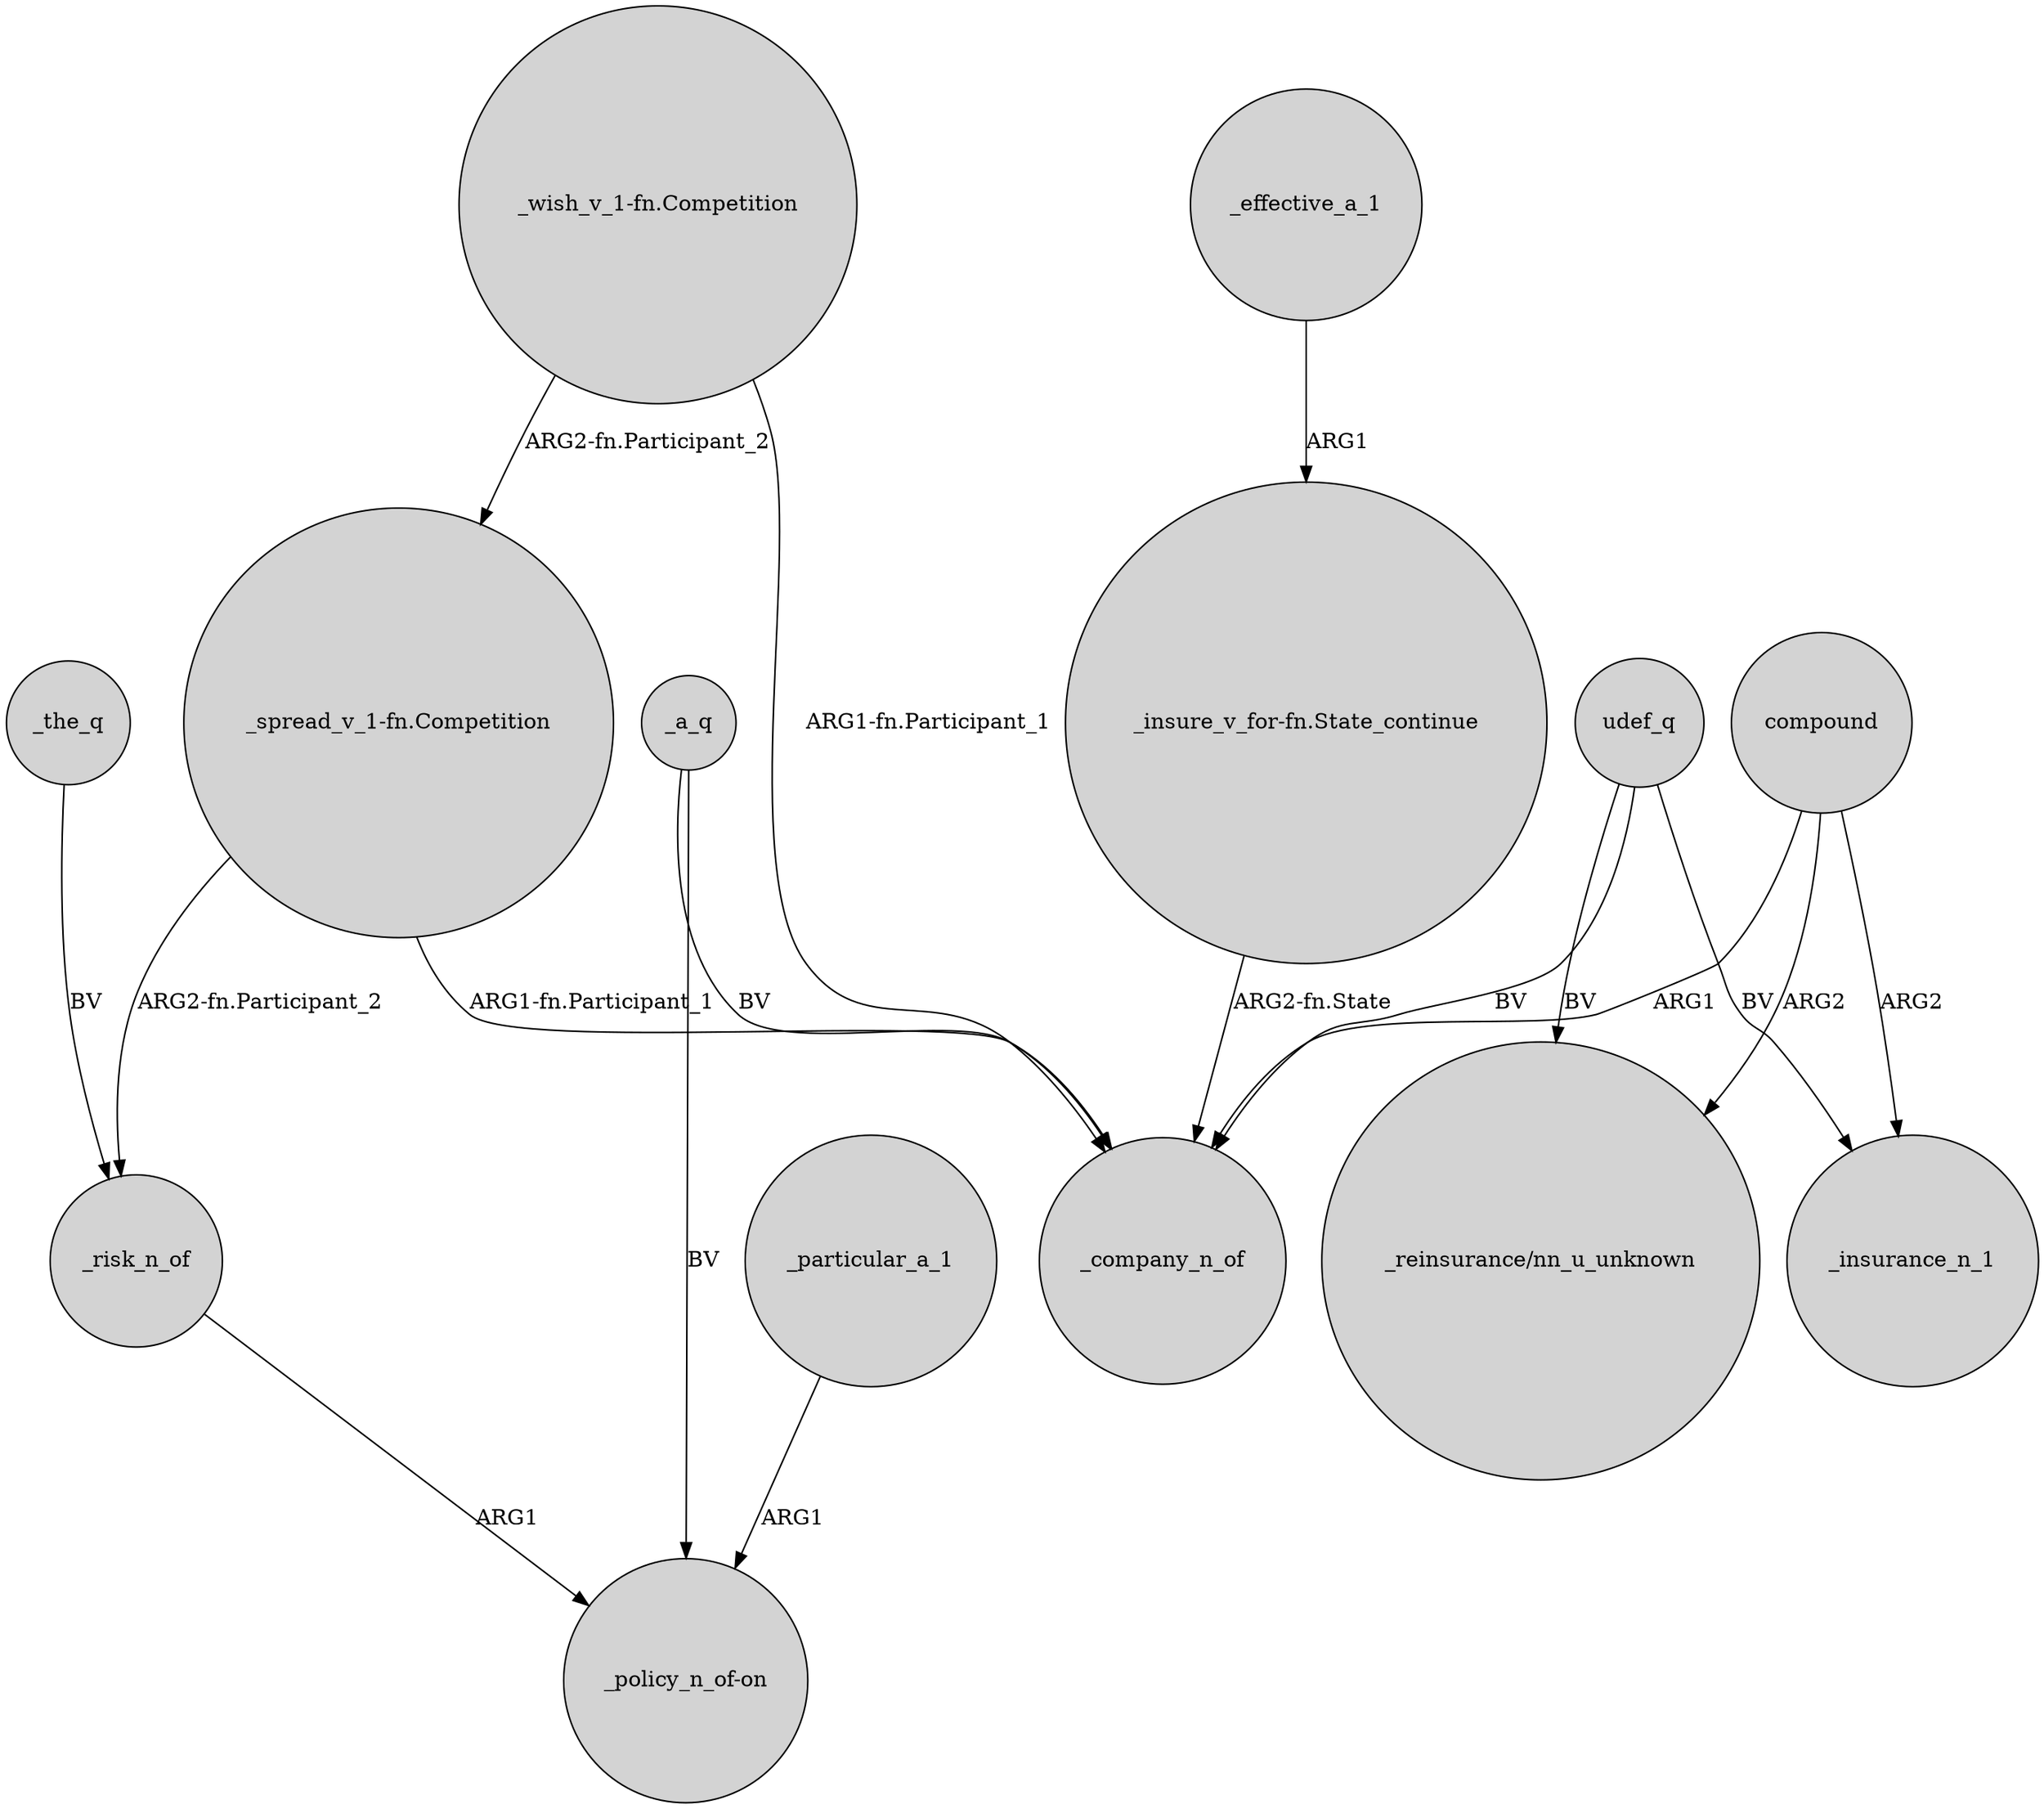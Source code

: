 digraph {
	node [shape=circle style=filled]
	"_spread_v_1-fn.Competition" -> _risk_n_of [label="ARG2-fn.Participant_2"]
	_a_q -> _company_n_of [label=BV]
	compound -> "_reinsurance/nn_u_unknown" [label=ARG2]
	udef_q -> _insurance_n_1 [label=BV]
	compound -> _company_n_of [label=ARG1]
	"_wish_v_1-fn.Competition" -> _company_n_of [label="ARG1-fn.Participant_1"]
	udef_q -> "_reinsurance/nn_u_unknown" [label=BV]
	udef_q -> _company_n_of [label=BV]
	_particular_a_1 -> "_policy_n_of-on" [label=ARG1]
	"_spread_v_1-fn.Competition" -> _company_n_of [label="ARG1-fn.Participant_1"]
	_the_q -> _risk_n_of [label=BV]
	_effective_a_1 -> "_insure_v_for-fn.State_continue" [label=ARG1]
	_a_q -> "_policy_n_of-on" [label=BV]
	"_wish_v_1-fn.Competition" -> "_spread_v_1-fn.Competition" [label="ARG2-fn.Participant_2"]
	"_insure_v_for-fn.State_continue" -> _company_n_of [label="ARG2-fn.State"]
	compound -> _insurance_n_1 [label=ARG2]
	_risk_n_of -> "_policy_n_of-on" [label=ARG1]
}
